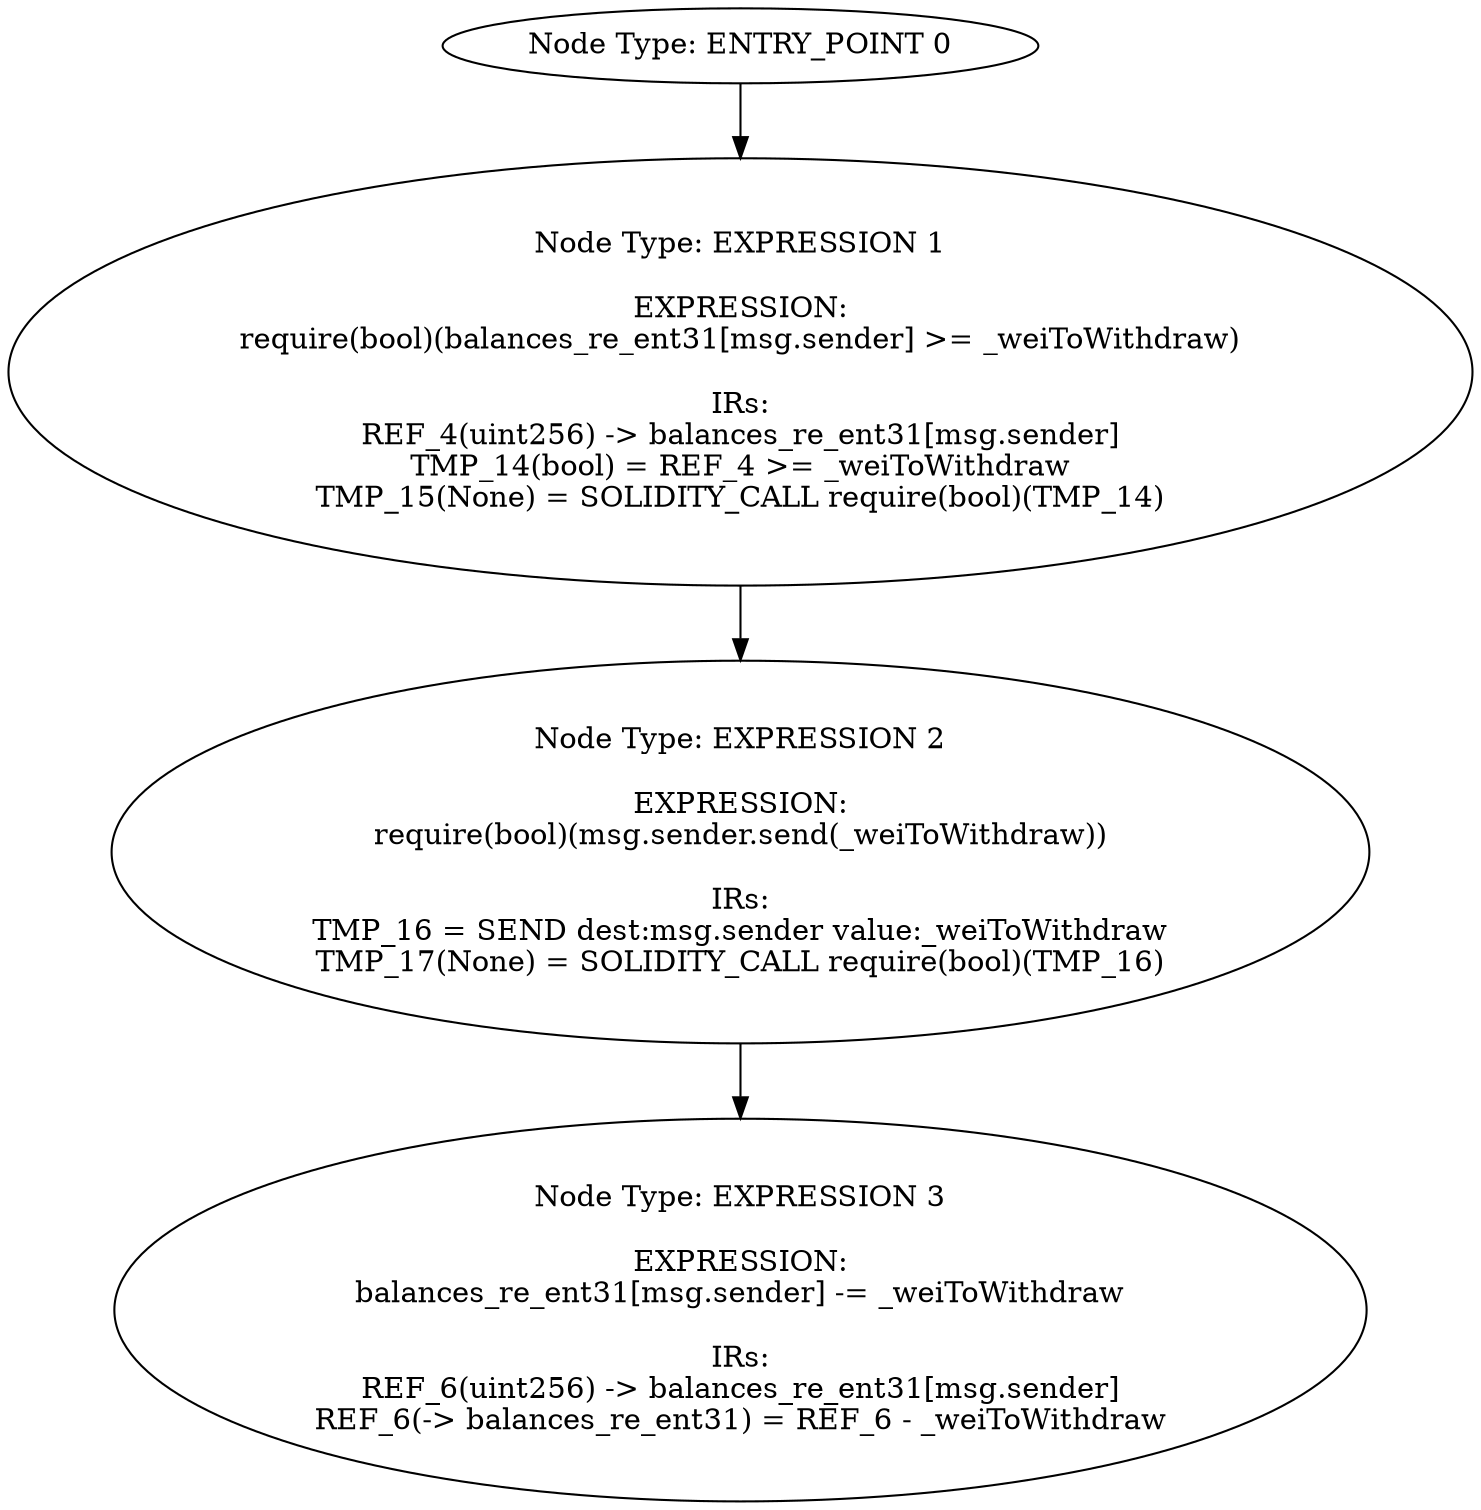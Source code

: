 digraph{
0[label="Node Type: ENTRY_POINT 0
"];
0->1;
1[label="Node Type: EXPRESSION 1

EXPRESSION:
require(bool)(balances_re_ent31[msg.sender] >= _weiToWithdraw)

IRs:
REF_4(uint256) -> balances_re_ent31[msg.sender]
TMP_14(bool) = REF_4 >= _weiToWithdraw
TMP_15(None) = SOLIDITY_CALL require(bool)(TMP_14)"];
1->2;
2[label="Node Type: EXPRESSION 2

EXPRESSION:
require(bool)(msg.sender.send(_weiToWithdraw))

IRs:
TMP_16 = SEND dest:msg.sender value:_weiToWithdraw
TMP_17(None) = SOLIDITY_CALL require(bool)(TMP_16)"];
2->3;
3[label="Node Type: EXPRESSION 3

EXPRESSION:
balances_re_ent31[msg.sender] -= _weiToWithdraw

IRs:
REF_6(uint256) -> balances_re_ent31[msg.sender]
REF_6(-> balances_re_ent31) = REF_6 - _weiToWithdraw"];
}
